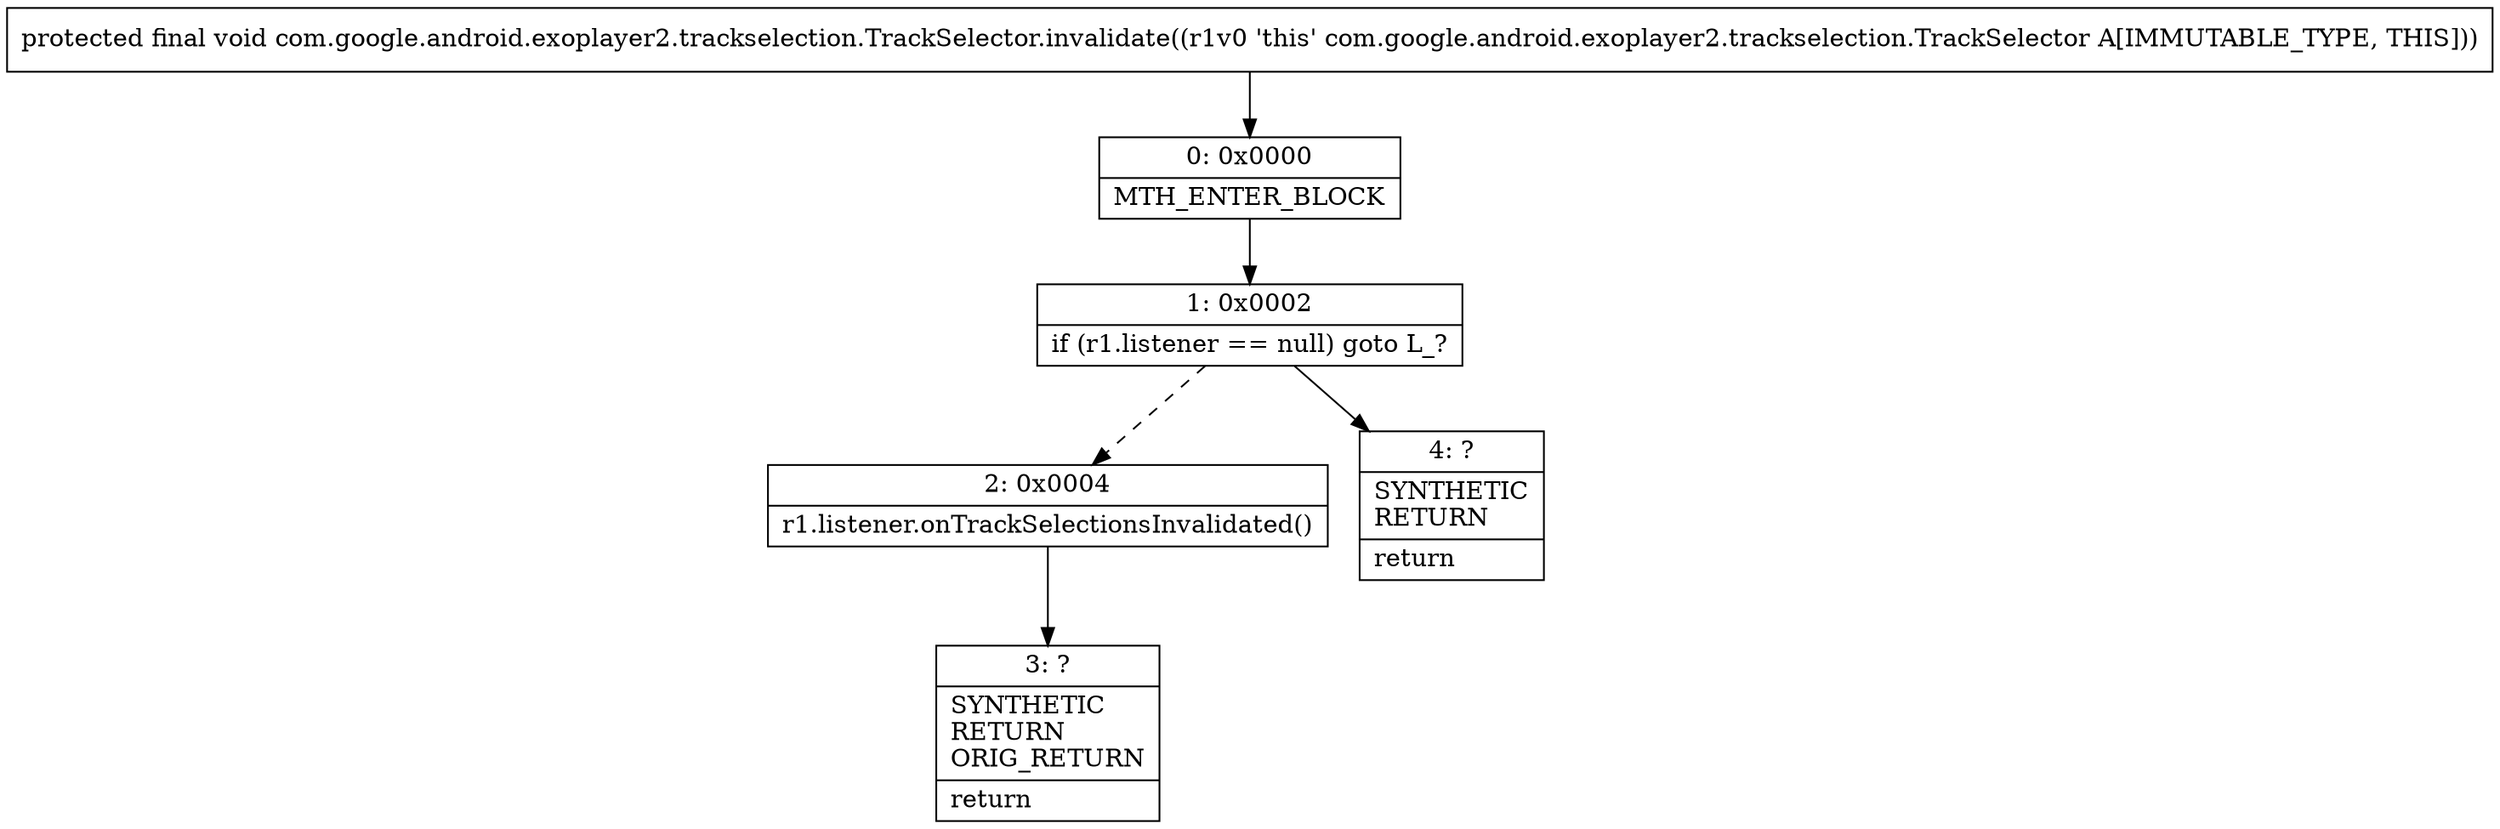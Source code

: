 digraph "CFG forcom.google.android.exoplayer2.trackselection.TrackSelector.invalidate()V" {
Node_0 [shape=record,label="{0\:\ 0x0000|MTH_ENTER_BLOCK\l}"];
Node_1 [shape=record,label="{1\:\ 0x0002|if (r1.listener == null) goto L_?\l}"];
Node_2 [shape=record,label="{2\:\ 0x0004|r1.listener.onTrackSelectionsInvalidated()\l}"];
Node_3 [shape=record,label="{3\:\ ?|SYNTHETIC\lRETURN\lORIG_RETURN\l|return\l}"];
Node_4 [shape=record,label="{4\:\ ?|SYNTHETIC\lRETURN\l|return\l}"];
MethodNode[shape=record,label="{protected final void com.google.android.exoplayer2.trackselection.TrackSelector.invalidate((r1v0 'this' com.google.android.exoplayer2.trackselection.TrackSelector A[IMMUTABLE_TYPE, THIS])) }"];
MethodNode -> Node_0;
Node_0 -> Node_1;
Node_1 -> Node_2[style=dashed];
Node_1 -> Node_4;
Node_2 -> Node_3;
}

